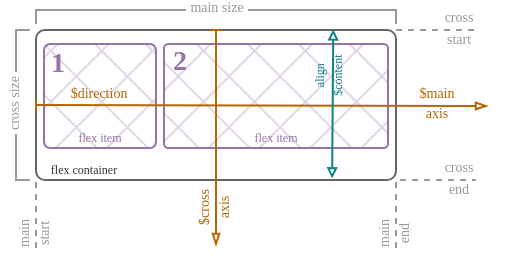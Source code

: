 <mxfile version="18.0.8" type="device"><diagram id="n8QSwH4W6Op-cZIf3jty" name="Page-1"><mxGraphModel dx="277" dy="277" grid="1" gridSize="10" guides="1" tooltips="1" connect="1" arrows="1" fold="1" page="1" pageScale="1" pageWidth="827" pageHeight="1169" math="0" shadow="0"><root><mxCell id="0"/><mxCell id="1" parent="0"/><mxCell id="0uKbPA0xnspmFJyJwstG-2" style="edgeStyle=orthogonalEdgeStyle;rounded=0;orthogonalLoop=1;jettySize=auto;html=1;endArrow=none;endFill=0;fillColor=#f5f5f5;strokeColor=#999999;sketch=0;fontFamily=Comic Sans MS;" parent="1" edge="1"><mxGeometry relative="1" as="geometry"><mxPoint x="520" y="327" as="targetPoint"/><mxPoint x="340" y="327" as="sourcePoint"/><Array as="points"><mxPoint x="340" y="320"/><mxPoint x="520" y="320"/></Array></mxGeometry></mxCell><mxCell id="0uKbPA0xnspmFJyJwstG-4" value="&lt;font&gt;&amp;nbsp;main size&amp;nbsp;&lt;/font&gt;" style="edgeLabel;html=1;align=center;verticalAlign=middle;resizable=0;points=[];fontFamily=Comic Sans MS;fontColor=#999999;fontSize=7;" parent="0uKbPA0xnspmFJyJwstG-2" vertex="1" connectable="0"><mxGeometry x="-0.023" y="2" relative="1" as="geometry"><mxPoint x="2" y="1" as="offset"/></mxGeometry></mxCell><mxCell id="0uKbPA0xnspmFJyJwstG-6" style="edgeStyle=orthogonalEdgeStyle;rounded=0;orthogonalLoop=1;jettySize=auto;html=1;fontFamily=Comic Sans MS;fontSize=9;fontColor=#999999;endArrow=none;endFill=0;strokeColor=#999999;sketch=0;" parent="1" edge="1"><mxGeometry relative="1" as="geometry"><mxPoint x="337" y="405" as="targetPoint"/><mxPoint x="337" y="330" as="sourcePoint"/><Array as="points"><mxPoint x="330" y="330"/><mxPoint x="330" y="405"/></Array></mxGeometry></mxCell><mxCell id="0uKbPA0xnspmFJyJwstG-7" value="&lt;font style=&quot;font-size: 7px;&quot;&gt;&amp;nbsp;cross size&amp;nbsp;&lt;/font&gt;" style="edgeLabel;align=center;verticalAlign=middle;resizable=0;points=[];fontSize=7;fontFamily=Comic Sans MS;fontColor=#999999;html=1;rotation=-90;" parent="0uKbPA0xnspmFJyJwstG-6" vertex="1" connectable="0"><mxGeometry x="0.052" y="-1" relative="1" as="geometry"><mxPoint y="-3" as="offset"/></mxGeometry></mxCell><mxCell id="0uKbPA0xnspmFJyJwstG-8" style="edgeStyle=orthogonalEdgeStyle;rounded=0;orthogonalLoop=1;jettySize=auto;html=1;fontFamily=Comic Sans MS;fontSize=8;fontColor=#82B366;endArrow=none;endFill=0;strokeColor=#82B366;" parent="1" edge="1"><mxGeometry relative="1" as="geometry"><mxPoint x="340" y="320" as="targetPoint"/><mxPoint x="340" y="320" as="sourcePoint"/></mxGeometry></mxCell><mxCell id="0uKbPA0xnspmFJyJwstG-1" value="" style="rounded=1;whiteSpace=wrap;html=1;shadow=0;fillColor=none;strokeWidth=1;strokeColor=#666666;sketch=0;glass=0;arcSize=6;fontFamily=Comic Sans MS;fillStyle=cross-hatch;" parent="1" vertex="1"><mxGeometry x="340" y="330" width="180" height="75" as="geometry"/></mxCell><mxCell id="0uKbPA0xnspmFJyJwstG-10" value="&lt;p style=&quot;&quot;&gt;&lt;font color=&quot;#9673a6&quot; size=&quot;1&quot;&gt;&lt;b style=&quot;line-height: 1; font-size: 14px;&quot;&gt;1&lt;/b&gt;&lt;/font&gt;&lt;/p&gt;" style="rounded=1;whiteSpace=wrap;html=1;shadow=0;fontFamily=Comic Sans MS;fontSize=8;strokeColor=#9673A6;strokeWidth=1;fillColor=#E1D5E7;verticalAlign=middle;arcSize=6;imageHeight=24;sketch=0;align=center;spacingBottom=35;spacingLeft=0;spacingRight=42;gradientColor=none;gradientDirection=north;glass=0;fillStyle=cross-hatch;perimeterSpacing=0;" parent="1" vertex="1"><mxGeometry x="344" y="337" width="56" height="52" as="geometry"/></mxCell><mxCell id="0uKbPA0xnspmFJyJwstG-11" value="&lt;font color=&quot;#9673a6&quot; size=&quot;1&quot;&gt;&lt;b style=&quot;font-size: 14px;&quot;&gt;2&lt;/b&gt;&lt;/font&gt;" style="rounded=1;whiteSpace=wrap;html=1;shadow=0;fontFamily=Comic Sans MS;fontSize=8;strokeColor=#9673a6;strokeWidth=1;fillColor=#e1d5e7;verticalAlign=middle;arcSize=4;sketch=0;spacingRight=96;spacingBottom=35;fillStyle=cross-hatch;" parent="1" vertex="1"><mxGeometry x="404" y="337" width="112" height="52" as="geometry"/></mxCell><mxCell id="0uKbPA0xnspmFJyJwstG-9" value="" style="endArrow=blockThin;html=1;fontFamily=Comic Sans MS;fontSize=8;fontColor=#82B366;strokeColor=#b46504;exitX=0;exitY=0.5;exitDx=0;exitDy=0;endFill=0;fillColor=#fad7ac;startArrow=baseDash;startFill=0;sketch=0;endSize=4;startSize=4;" parent="1" source="0uKbPA0xnspmFJyJwstG-1" edge="1"><mxGeometry width="50" height="50" relative="1" as="geometry"><mxPoint x="580" y="380" as="sourcePoint"/><mxPoint x="566" y="368" as="targetPoint"/></mxGeometry></mxCell><mxCell id="0uKbPA0xnspmFJyJwstG-17" value="&lt;p style=&quot;line-height: 1.4;&quot;&gt;&lt;font style=&quot;line-height: 1.4;&quot;&gt;$main&lt;br&gt;&lt;/font&gt;axis&lt;/p&gt;" style="edgeLabel;html=1;align=center;verticalAlign=middle;resizable=0;points=[];fontSize=7;fontFamily=Comic Sans MS;fontColor=#B46504;labelBackgroundColor=none;" parent="0uKbPA0xnspmFJyJwstG-9" vertex="1" connectable="0"><mxGeometry x="0.841" relative="1" as="geometry"><mxPoint x="-8" y="-1" as="offset"/></mxGeometry></mxCell><mxCell id="4HqcinUiW5yWlgqIqq7R-1" value="$direction" style="edgeLabel;html=1;align=center;verticalAlign=middle;resizable=0;points=[];fontSize=7;fontFamily=Comic Sans MS;fontColor=#B46504;labelBackgroundColor=none;" parent="0uKbPA0xnspmFJyJwstG-9" vertex="1" connectable="0"><mxGeometry x="-0.579" relative="1" as="geometry"><mxPoint x="-17" y="-6" as="offset"/></mxGeometry></mxCell><mxCell id="0uKbPA0xnspmFJyJwstG-12" value="" style="endArrow=blockThin;html=1;fontFamily=Comic Sans MS;fontSize=8;fontColor=#82B366;strokeColor=#b46504;endFill=0;fillColor=#fad7ac;startArrow=baseDash;startFill=0;sketch=0;endSize=4;startSize=4;jumpSize=6;strokeWidth=1;" parent="1" edge="1"><mxGeometry width="50" height="50" relative="1" as="geometry"><mxPoint x="430" y="330" as="sourcePoint"/><mxPoint x="430" y="438" as="targetPoint"/></mxGeometry></mxCell><mxCell id="0uKbPA0xnspmFJyJwstG-18" value="&lt;p style=&quot;line-height: 1.4;&quot;&gt;$cross&lt;br&gt;axis&lt;/p&gt;" style="edgeLabel;html=1;align=center;verticalAlign=middle;resizable=0;points=[];fontSize=7;fontFamily=Comic Sans MS;fontColor=#B46504;rotation=-90;labelBackgroundColor=none;" parent="0uKbPA0xnspmFJyJwstG-12" vertex="1" connectable="0"><mxGeometry x="0.633" y="2" relative="1" as="geometry"><mxPoint x="-3" y="1" as="offset"/></mxGeometry></mxCell><mxCell id="0uKbPA0xnspmFJyJwstG-13" value="" style="endArrow=none;dashed=1;html=1;fontFamily=Comic Sans MS;fontSize=8;fontColor=#999999;strokeColor=#999999;fillColor=#dae8fc;sketch=0;" parent="1" edge="1"><mxGeometry width="50" height="50" relative="1" as="geometry"><mxPoint x="340" y="439" as="sourcePoint"/><mxPoint x="340" y="405" as="targetPoint"/></mxGeometry></mxCell><mxCell id="0uKbPA0xnspmFJyJwstG-14" value="&lt;p style=&quot;line-height: 1.4;&quot;&gt;main&lt;br style=&quot;font-size: 7px;&quot;&gt;&amp;nbsp;start&amp;nbsp;&lt;/p&gt;" style="edgeLabel;html=1;align=center;verticalAlign=middle;resizable=0;points=[];fontSize=7;fontFamily=Comic Sans MS;fontColor=#999999;rotation=-90;labelBackgroundColor=none;" parent="0uKbPA0xnspmFJyJwstG-13" vertex="1" connectable="0"><mxGeometry x="-0.592" relative="1" as="geometry"><mxPoint x="-1" as="offset"/></mxGeometry></mxCell><mxCell id="0uKbPA0xnspmFJyJwstG-15" value="" style="endArrow=none;dashed=1;html=1;fontFamily=Comic Sans MS;fontSize=8;fontColor=#82B366;strokeColor=#999999;fillColor=#dae8fc;sketch=0;" parent="1" edge="1"><mxGeometry width="50" height="50" relative="1" as="geometry"><mxPoint x="520" y="439" as="sourcePoint"/><mxPoint x="520.0" y="405" as="targetPoint"/></mxGeometry></mxCell><mxCell id="0uKbPA0xnspmFJyJwstG-16" value="&lt;p style=&quot;line-height: 1.4;&quot;&gt;main&lt;br style=&quot;font-size: 7px&quot;&gt;end&lt;/p&gt;" style="edgeLabel;html=1;align=center;verticalAlign=middle;resizable=0;points=[];fontSize=7;fontFamily=Comic Sans MS;fontColor=#999999;rotation=-90;labelBackgroundColor=none;" parent="0uKbPA0xnspmFJyJwstG-15" vertex="1" connectable="0"><mxGeometry x="-0.592" relative="1" as="geometry"><mxPoint x="-1" as="offset"/></mxGeometry></mxCell><mxCell id="0uKbPA0xnspmFJyJwstG-21" value="" style="endArrow=none;dashed=1;html=1;fontFamily=Comic Sans MS;fontSize=8;fontColor=#82B366;strokeColor=#999999;fillColor=#dae8fc;exitX=1;exitY=0;exitDx=0;exitDy=0;sketch=0;" parent="1" edge="1"><mxGeometry width="50" height="50" relative="1" as="geometry"><mxPoint x="522" y="405" as="sourcePoint"/><mxPoint x="560" y="405" as="targetPoint"/></mxGeometry></mxCell><mxCell id="0uKbPA0xnspmFJyJwstG-22" value="&lt;font style=&quot;line-height: 1.5;&quot;&gt;cross&lt;br&gt;end&lt;/font&gt;" style="edgeLabel;align=center;verticalAlign=middle;resizable=0;points=[];fontSize=7;fontFamily=Comic Sans MS;fontColor=#999999;rotation=0;labelBackgroundColor=none;html=1;" parent="0uKbPA0xnspmFJyJwstG-21" vertex="1" connectable="0"><mxGeometry x="-0.592" relative="1" as="geometry"><mxPoint x="21" y="-1" as="offset"/></mxGeometry></mxCell><mxCell id="0uKbPA0xnspmFJyJwstG-47" value="flex container" style="text;html=1;strokeColor=none;fillColor=none;align=center;verticalAlign=middle;whiteSpace=wrap;rounded=0;shadow=0;glass=0;labelBackgroundColor=none;sketch=1;fontFamily=Comic Sans MS;fontSize=6;fontColor=#333333;" parent="1" vertex="1"><mxGeometry x="339" y="395" width="50" height="10" as="geometry"/></mxCell><mxCell id="0uKbPA0xnspmFJyJwstG-48" value="" style="endArrow=none;dashed=1;html=1;fontFamily=Comic Sans MS;fontSize=8;fontColor=#82B366;strokeColor=#999999;fillColor=#dae8fc;exitX=1;exitY=0;exitDx=0;exitDy=0;sketch=0;rounded=0;" parent="1" edge="1"><mxGeometry width="50" height="50" relative="1" as="geometry"><mxPoint x="520" y="330" as="sourcePoint"/><mxPoint x="560" y="330" as="targetPoint"/><Array as="points"/></mxGeometry></mxCell><mxCell id="0uKbPA0xnspmFJyJwstG-49" value="&lt;font style=&quot;line-height: 1.5;&quot;&gt;cross&lt;br&gt;start&lt;/font&gt;" style="edgeLabel;align=center;verticalAlign=middle;resizable=0;points=[];fontSize=7;fontFamily=Comic Sans MS;fontColor=#999999;rotation=0;labelBackgroundColor=none;html=1;" parent="0uKbPA0xnspmFJyJwstG-48" vertex="1" connectable="0"><mxGeometry x="-0.592" relative="1" as="geometry"><mxPoint x="23" y="-1" as="offset"/></mxGeometry></mxCell><mxCell id="2GSvNJJns93eOft5PPYE-2" value="flex item" style="text;html=1;strokeColor=none;fillColor=none;align=center;verticalAlign=middle;whiteSpace=wrap;rounded=0;shadow=0;glass=0;labelBackgroundColor=none;sketch=1;fontFamily=Comic Sans MS;fontSize=6;fontColor=#9673A6;" parent="1" vertex="1"><mxGeometry x="347" y="379" width="50" height="10" as="geometry"/></mxCell><mxCell id="2GSvNJJns93eOft5PPYE-3" value="flex item" style="text;html=1;strokeColor=none;fillColor=none;align=center;verticalAlign=middle;whiteSpace=wrap;rounded=0;shadow=0;glass=0;labelBackgroundColor=none;sketch=1;fontFamily=Comic Sans MS;fontSize=6;fontColor=#9673A6;" parent="1" vertex="1"><mxGeometry x="435" y="379" width="50" height="10" as="geometry"/></mxCell><mxCell id="2GSvNJJns93eOft5PPYE-5" value="" style="endArrow=block;startArrow=block;html=1;rounded=0;sketch=0;fontFamily=Comic Sans MS;fontSize=14;fontColor=#9673A6;startSize=3;endSize=3;strokeWidth=1;jumpSize=6;entryX=0.859;entryY=-0.004;entryDx=0;entryDy=0;entryPerimeter=0;fillColor=#b0e3e6;strokeColor=#0e8088;startFill=0;endFill=0;exitX=0.856;exitY=0.989;exitDx=0;exitDy=0;exitPerimeter=0;" parent="1" edge="1"><mxGeometry width="50" height="50" relative="1" as="geometry"><mxPoint x="488.08" y="404.175" as="sourcePoint"/><mxPoint x="488.62" y="329.7" as="targetPoint"/></mxGeometry></mxCell><mxCell id="2GSvNJJns93eOft5PPYE-6" value="&lt;font style=&quot;font-size: 6px; line-height: 1.5;&quot;&gt;align&lt;br style=&quot;font-size: 6px;&quot;&gt;$content&lt;br style=&quot;font-size: 6px;&quot;&gt;&lt;/font&gt;" style="edgeLabel;html=1;align=center;verticalAlign=middle;resizable=0;points=[];fontSize=6;fontFamily=Comic Sans MS;fontColor=#0E8088;labelBackgroundColor=none;rotation=-90;" parent="2GSvNJJns93eOft5PPYE-5" vertex="1" connectable="0"><mxGeometry x="0.226" relative="1" as="geometry"><mxPoint x="-2" y="-5" as="offset"/></mxGeometry></mxCell></root></mxGraphModel></diagram></mxfile>